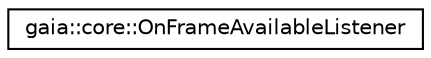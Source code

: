digraph G
{
  edge [fontname="Helvetica",fontsize="10",labelfontname="Helvetica",labelfontsize="10"];
  node [fontname="Helvetica",fontsize="10",shape=record];
  rankdir=LR;
  Node1 [label="gaia::core::OnFrameAvailableListener",height=0.2,width=0.4,color="black", fillcolor="white", style="filled",URL="$dc/df7/classgaia_1_1core_1_1_on_frame_available_listener.html",tooltip="Callback interface for being notified that a new stream frame is available."];
}
